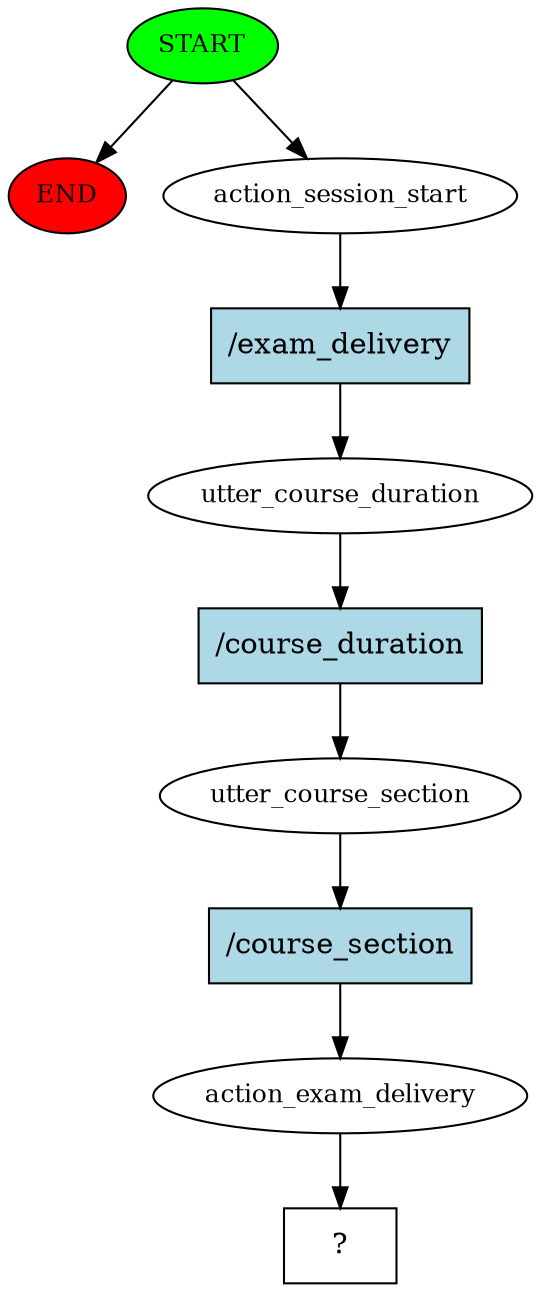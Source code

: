 digraph  {
0 [class="start active", fillcolor=green, fontsize=12, label=START, style=filled];
"-1" [class=end, fillcolor=red, fontsize=12, label=END, style=filled];
1 [class=active, fontsize=12, label=action_session_start];
2 [class=active, fontsize=12, label=utter_course_duration];
3 [class=active, fontsize=12, label=utter_course_section];
4 [class=active, fontsize=12, label=action_exam_delivery];
5 [class="intent dashed active", label="  ?  ", shape=rect];
6 [class="intent active", fillcolor=lightblue, label="/exam_delivery", shape=rect, style=filled];
7 [class="intent active", fillcolor=lightblue, label="/course_duration", shape=rect, style=filled];
8 [class="intent active", fillcolor=lightblue, label="/course_section", shape=rect, style=filled];
0 -> "-1"  [class="", key=NONE, label=""];
0 -> 1  [class=active, key=NONE, label=""];
1 -> 6  [class=active, key=0];
2 -> 7  [class=active, key=0];
3 -> 8  [class=active, key=0];
4 -> 5  [class=active, key=NONE, label=""];
6 -> 2  [class=active, key=0];
7 -> 3  [class=active, key=0];
8 -> 4  [class=active, key=0];
}
